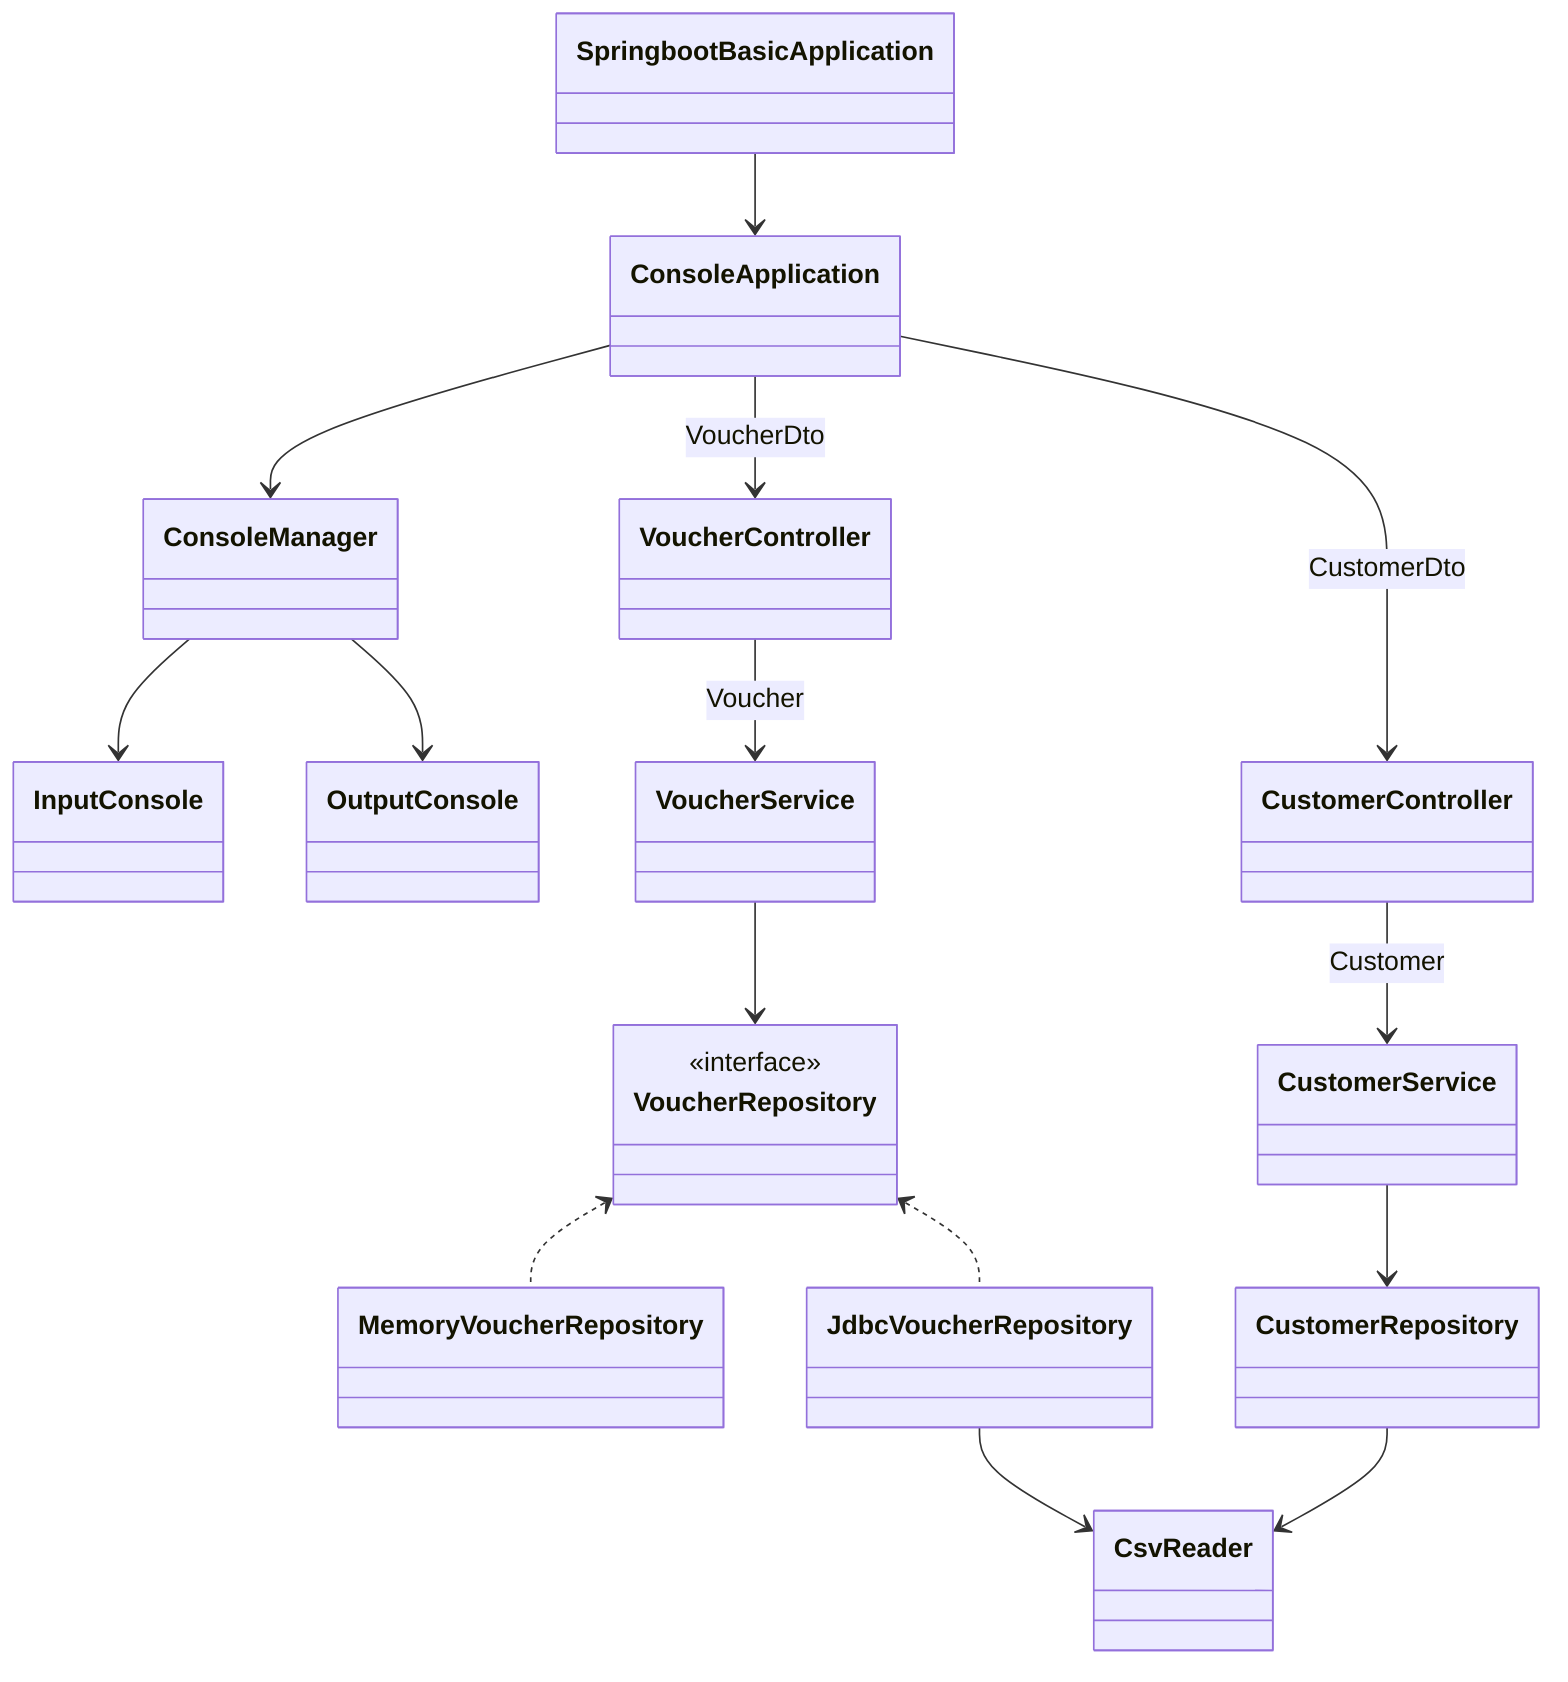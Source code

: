 classDiagram

    %% Controller
    class SpringbootBasicApplication
    class ConsoleApplication
    SpringbootBasicApplication --> ConsoleApplication
    ConsoleApplication --> ConsoleManager

    %% IO
    class ConsoleManager
    class InputConsole
    class OutputConsole
    ConsoleManager --> InputConsole
    ConsoleManager --> OutputConsole

    class VoucherController
    class CustomerController
    ConsoleApplication --> VoucherController : VoucherDto
    ConsoleApplication --> CustomerController : CustomerDto

    %% Service
    class VoucherService
    class CustomerService
    VoucherController --> VoucherService : Voucher
    CustomerController --> CustomerService : Customer

    %% Repository
    class VoucherRepository {
        <<interface>>
    }
    VoucherService --> VoucherRepository
    class MemoryVoucherRepository
    class JdbcVoucherRepository
    JdbcVoucherRepository --> CsvReader
    VoucherRepository <.. MemoryVoucherRepository
    VoucherRepository <.. JdbcVoucherRepository

    class CustomerRepository
    CustomerRepository --> CsvReader
    CustomerService --> CustomerRepository
